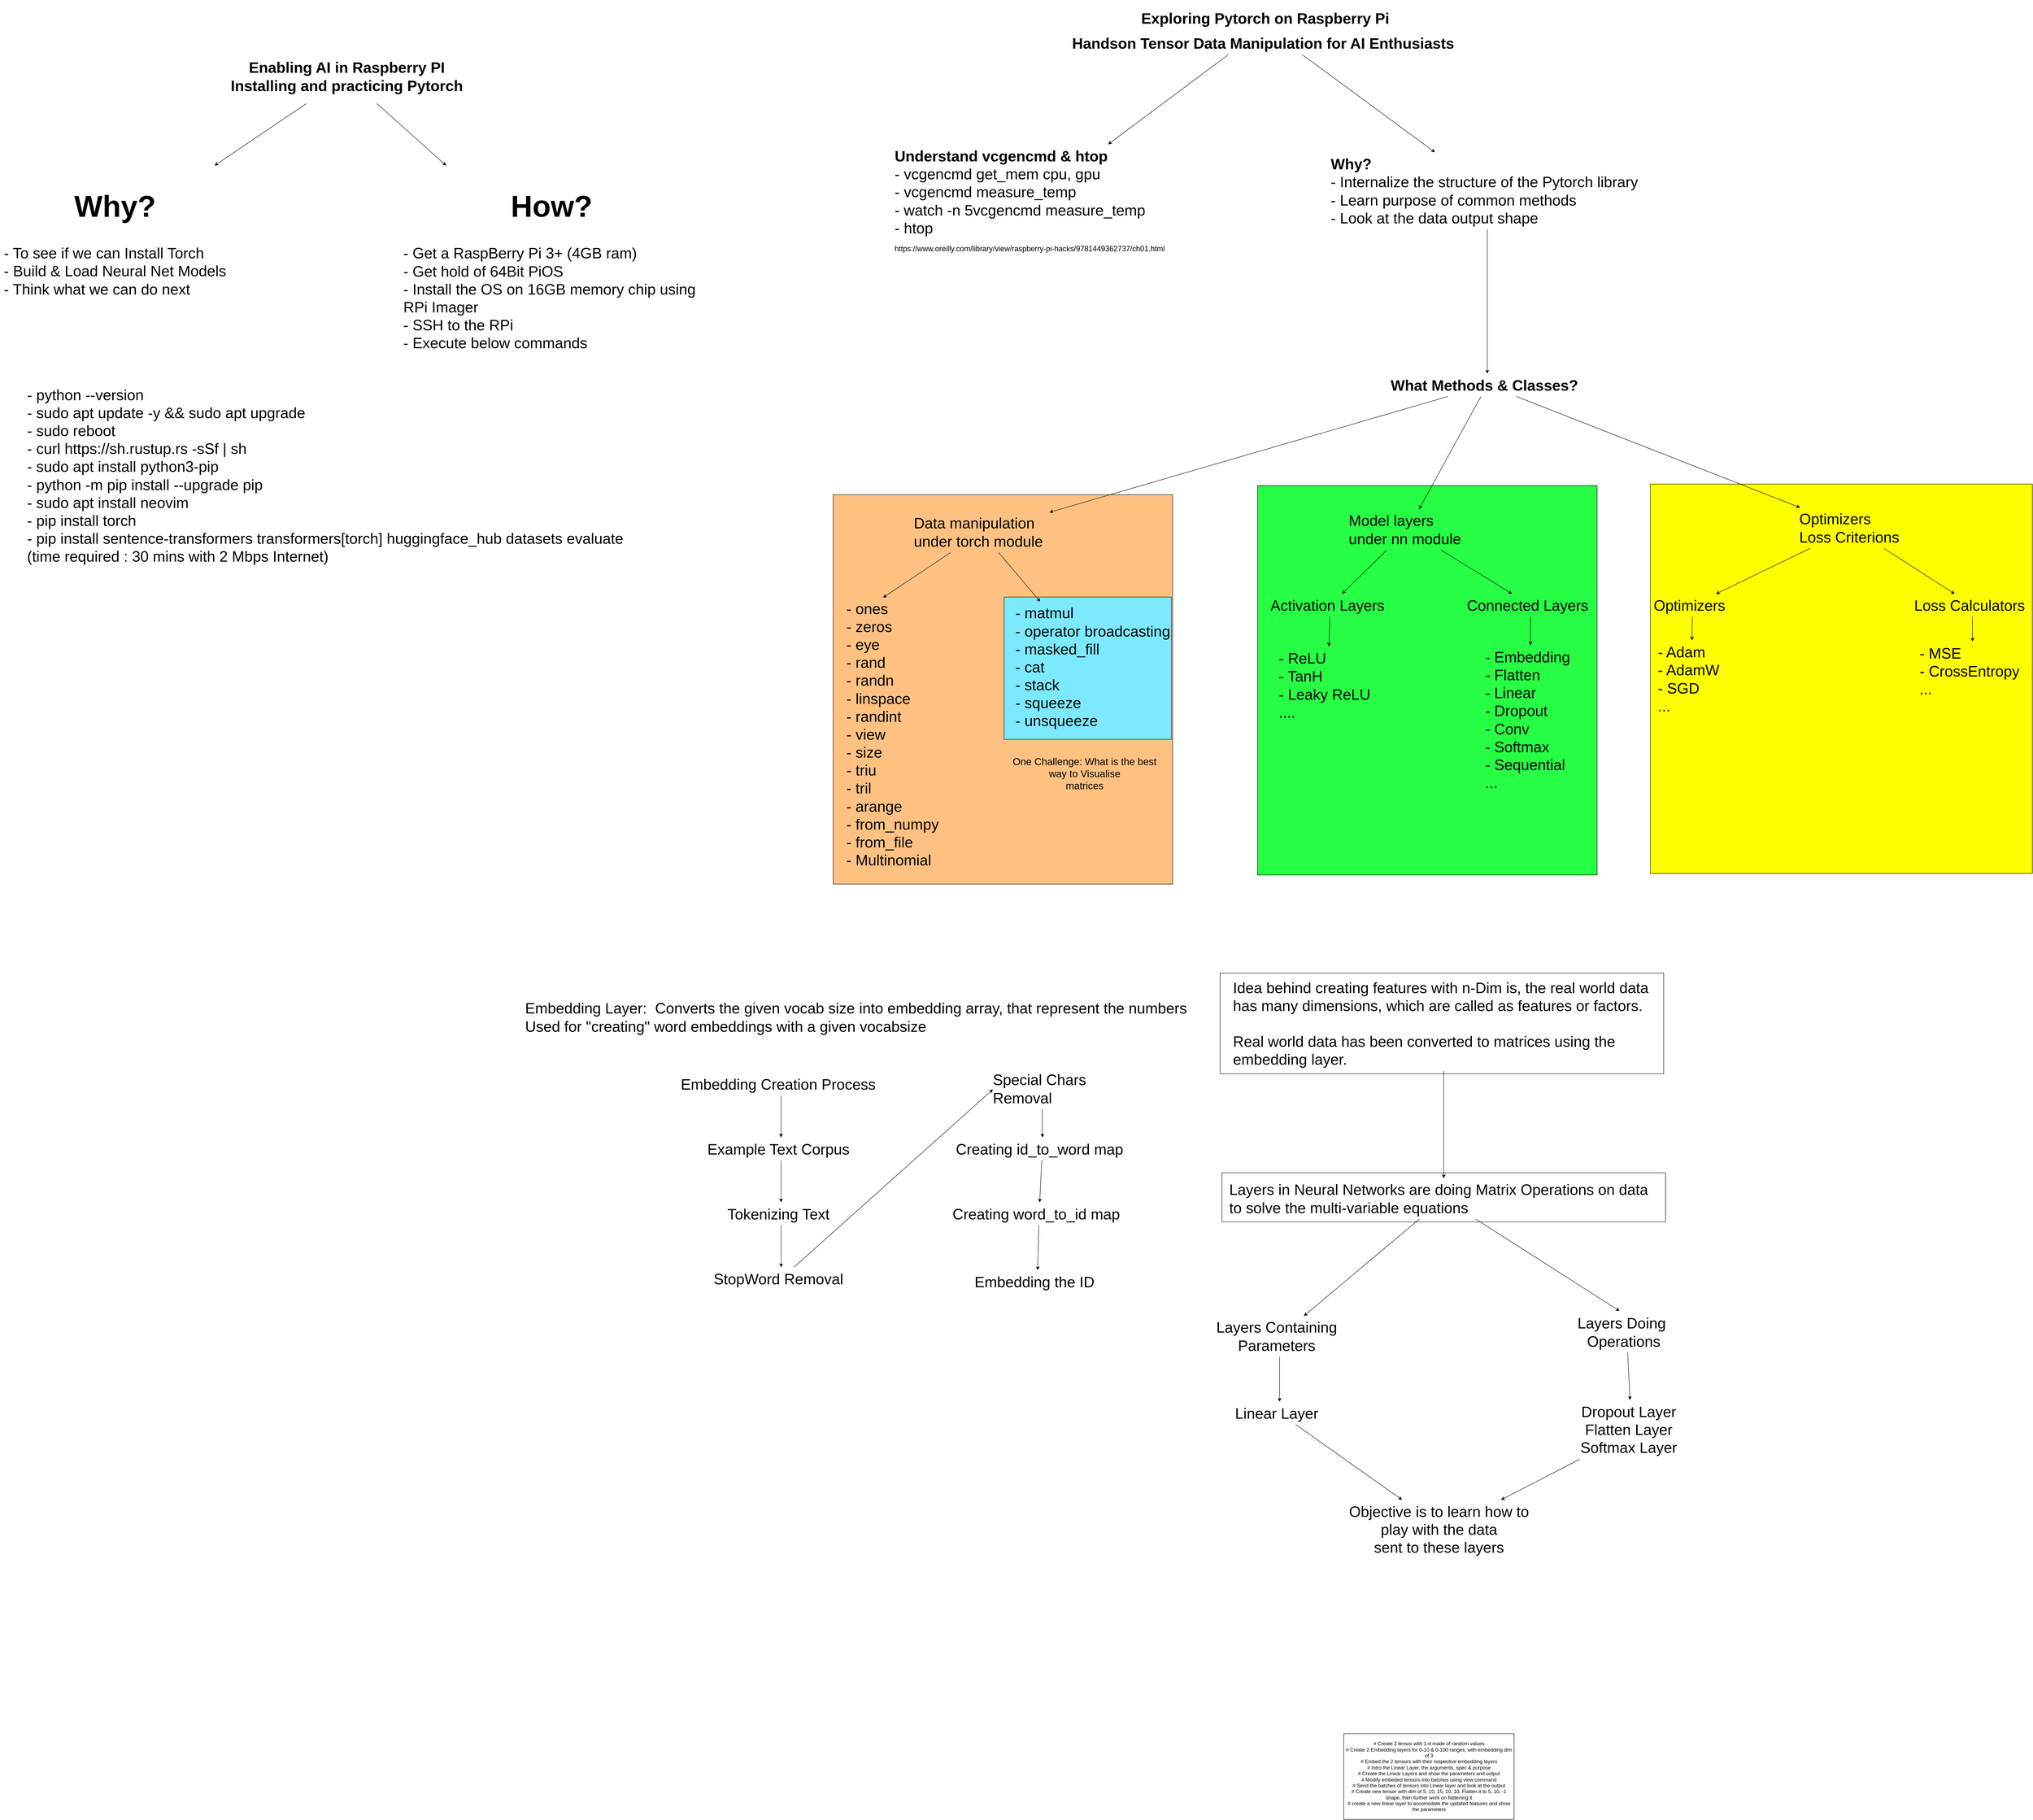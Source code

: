 <mxfile>
    <diagram id="uhR_YKpUravV75lcOqos" name="Page-1">
        <mxGraphModel dx="2692" dy="1313" grid="0" gridSize="10" guides="1" tooltips="1" connect="1" arrows="1" fold="1" page="0" pageScale="1" pageWidth="827" pageHeight="1169" math="0" shadow="0">
            <root>
                <mxCell id="0"/>
                <mxCell id="1" parent="0"/>
                <mxCell id="77" value="" style="whiteSpace=wrap;html=1;" parent="1" vertex="1">
                    <mxGeometry x="2394.5" y="2806" width="1066" height="118" as="geometry"/>
                </mxCell>
                <mxCell id="76" value="" style="whiteSpace=wrap;html=1;" parent="1" vertex="1">
                    <mxGeometry x="2390" y="2326" width="1066" height="242" as="geometry"/>
                </mxCell>
                <mxCell id="49" value="" style="whiteSpace=wrap;html=1;fontSize=18;fillColor=#FFC182;" parent="1" vertex="1">
                    <mxGeometry x="1460" y="1176" width="816" height="936" as="geometry"/>
                </mxCell>
                <mxCell id="52" value="" style="whiteSpace=wrap;html=1;fillColor=#7DE9FF;" parent="1" vertex="1">
                    <mxGeometry x="1871" y="1422" width="402" height="342" as="geometry"/>
                </mxCell>
                <mxCell id="30" value="- matmul&lt;br&gt;- operator broadcasting&lt;br&gt;- masked_fill&lt;br&gt;- cat&lt;br&gt;- stack&lt;br&gt;- squeeze&lt;br&gt;- unsqueeze" style="text;html=1;align=left;verticalAlign=middle;resizable=0;points=[];autosize=1;strokeColor=none;fillColor=none;fontSize=36;" parent="1" vertex="1">
                    <mxGeometry x="1896" y="1433" width="390" height="314" as="geometry"/>
                </mxCell>
                <mxCell id="51" value="" style="whiteSpace=wrap;html=1;fontSize=18;fillColor=#FFFF00;" parent="1" vertex="1">
                    <mxGeometry x="3424" y="1150.5" width="918" height="936" as="geometry"/>
                </mxCell>
                <mxCell id="50" value="" style="whiteSpace=wrap;html=1;fontSize=18;fillColor=#26FF43;" parent="1" vertex="1">
                    <mxGeometry x="2480" y="1154" width="816" height="936" as="geometry"/>
                </mxCell>
                <mxCell id="4" value="" style="edgeStyle=none;html=1;fontSize=36;" parent="1" source="2" target="3" edge="1">
                    <mxGeometry relative="1" as="geometry"/>
                </mxCell>
                <mxCell id="6" style="edgeStyle=none;html=1;fontSize=36;" parent="1" source="2" target="5" edge="1">
                    <mxGeometry relative="1" as="geometry"/>
                </mxCell>
                <mxCell id="2" value="&lt;h1&gt;&lt;font style=&quot;font-size: 36px;&quot;&gt;Enabling AI in Raspberry PI&lt;br&gt;&lt;/font&gt;&lt;font style=&quot;font-size: 36px;&quot;&gt;Installing and practicing Pytorch&lt;/font&gt;&lt;/h1&gt;" style="text;html=1;align=center;verticalAlign=middle;resizable=0;points=[];autosize=1;strokeColor=none;fillColor=none;" parent="1" vertex="1">
                    <mxGeometry x="3" y="105" width="576" height="131" as="geometry"/>
                </mxCell>
                <mxCell id="3" value="&lt;h1&gt;Why?&lt;/h1&gt;&lt;div style=&quot;text-align: left;&quot;&gt;&lt;span style=&quot;background-color: initial;&quot;&gt;- To see if we can Install Torch&lt;/span&gt;&lt;/div&gt;&lt;div style=&quot;text-align: left;&quot;&gt;&lt;span style=&quot;background-color: initial;&quot;&gt;- Build &amp;amp; Load Neural Net Models&lt;/span&gt;&lt;/div&gt;&lt;div style=&quot;text-align: left;&quot;&gt;&lt;span style=&quot;background-color: initial;&quot;&gt;- Think what we can do next&lt;/span&gt;&lt;/div&gt;" style="text;html=1;align=center;verticalAlign=middle;resizable=0;points=[];autosize=1;strokeColor=none;fillColor=none;fontSize=36;" parent="1" vertex="1">
                    <mxGeometry x="-542" y="385" width="552" height="324" as="geometry"/>
                </mxCell>
                <mxCell id="5" value="&lt;h1&gt;How?&lt;/h1&gt;&lt;div style=&quot;text-align: left;&quot;&gt;&lt;span style=&quot;background-color: initial;&quot;&gt;- Get a RaspBerry Pi 3+ (4GB ram)&lt;/span&gt;&lt;/div&gt;&lt;div style=&quot;text-align: left;&quot;&gt;&lt;span style=&quot;background-color: initial;&quot;&gt;- Get hold of 64Bit PiOS&lt;/span&gt;&lt;/div&gt;&lt;div style=&quot;text-align: left;&quot;&gt;&lt;span style=&quot;background-color: initial;&quot;&gt;- Install the OS on 16GB memory chip using&amp;nbsp;&lt;/span&gt;&lt;/div&gt;&lt;div style=&quot;text-align: left;&quot;&gt;&lt;span style=&quot;background-color: initial;&quot;&gt;RPi Imager&lt;/span&gt;&lt;/div&gt;&lt;div style=&quot;text-align: left;&quot;&gt;&lt;span style=&quot;background-color: initial;&quot;&gt;- SSH to the RPi&lt;/span&gt;&lt;/div&gt;&lt;div style=&quot;text-align: left;&quot;&gt;&lt;span style=&quot;background-color: initial;&quot;&gt;- Execute below commands&amp;nbsp;&lt;/span&gt;&lt;/div&gt;" style="text;html=1;align=center;verticalAlign=middle;resizable=0;points=[];autosize=1;strokeColor=none;fillColor=none;fontSize=36;" parent="1" vertex="1">
                    <mxGeometry x="418" y="385" width="730" height="454" as="geometry"/>
                </mxCell>
                <mxCell id="7" value="&lt;div style=&quot;text-align: left;&quot;&gt;-&amp;nbsp;&lt;span style=&quot;background-color: initial;&quot;&gt;python --version&lt;/span&gt;&lt;/div&gt;&lt;div style=&quot;text-align: left;&quot;&gt;- sudo apt update -y &amp;amp;&amp;amp; sudo apt upgrade&lt;/div&gt;&lt;div style=&quot;text-align: left;&quot;&gt;&lt;span style=&quot;background-color: initial;&quot;&gt;- sudo reboot&lt;/span&gt;&lt;br&gt;&lt;/div&gt;&lt;div style=&quot;text-align: left;&quot;&gt;&lt;span style=&quot;background-color: initial;&quot;&gt;- curl https://sh.rustup.rs -sSf | sh&lt;/span&gt;&lt;/div&gt;&lt;div style=&quot;text-align: left;&quot;&gt;&lt;span style=&quot;background-color: initial;&quot;&gt;- sudo apt install python3-pip&lt;/span&gt;&lt;br&gt;&lt;/div&gt;&lt;div style=&quot;text-align: left;&quot;&gt;&lt;span style=&quot;background-color: initial;&quot;&gt;- python -m pip install --upgrade pip&lt;/span&gt;&lt;br&gt;&lt;/div&gt;&lt;div style=&quot;text-align: left;&quot;&gt;&lt;span style=&quot;background-color: initial;&quot;&gt;- sudo apt install neovim&lt;/span&gt;&lt;br&gt;&lt;/div&gt;&lt;div style=&quot;text-align: left;&quot;&gt;&lt;span style=&quot;background-color: initial;&quot;&gt;- pip install torch&lt;/span&gt;&lt;br&gt;&lt;/div&gt;&lt;div style=&quot;text-align: left;&quot;&gt;&lt;span style=&quot;background-color: initial;&quot;&gt;- pip install sentence-transformers transformers[torch] huggingface_hub datasets evaluate&lt;/span&gt;&lt;br&gt;&lt;/div&gt;&lt;div style=&quot;text-align: left;&quot;&gt;&lt;span style=&quot;background-color: initial;&quot;&gt;(time required : 30 mins with 2 Mbps Internet)&lt;/span&gt;&lt;/div&gt;" style="text;html=1;align=center;verticalAlign=middle;resizable=0;points=[];autosize=1;strokeColor=none;fillColor=none;fontSize=36;" parent="1" vertex="1">
                    <mxGeometry x="-487" y="908" width="1451" height="444" as="geometry"/>
                </mxCell>
                <mxCell id="10" value="" style="edgeStyle=none;html=1;fontSize=36;" parent="1" source="8" target="11" edge="1">
                    <mxGeometry relative="1" as="geometry">
                        <mxPoint x="2148.058" y="291" as="targetPoint"/>
                    </mxGeometry>
                </mxCell>
                <mxCell id="16" style="edgeStyle=none;html=1;fontSize=36;" parent="1" source="8" target="14" edge="1">
                    <mxGeometry relative="1" as="geometry"/>
                </mxCell>
                <mxCell id="8" value="&lt;h1&gt;&lt;span style=&quot;font-size: 36px;&quot;&gt;Exploring Pytorch on Raspberry Pi&lt;/span&gt;&lt;/h1&gt;&lt;div&gt;&lt;span style=&quot;font-size: 36px;&quot;&gt;&lt;b&gt;Handson Tensor Data Manipulation for AI Enthusiasts&amp;nbsp;&lt;/b&gt;&lt;/span&gt;&lt;/div&gt;" style="text;html=1;align=center;verticalAlign=middle;resizable=0;points=[];autosize=1;strokeColor=none;fillColor=none;" parent="1" vertex="1">
                    <mxGeometry x="2025" y="-13" width="946" height="131" as="geometry"/>
                </mxCell>
                <mxCell id="11" value="&lt;b&gt;Understand vcgencmd &amp;amp; htop&lt;br&gt;&lt;/b&gt;- vcgencmd get_mem cpu, gpu&lt;br&gt;- vcgencmd measure_temp&lt;br&gt;- watch -n 5vcgencmd measure_temp&lt;br&gt;- htop&lt;br&gt;&lt;font style=&quot;font-size: 18px;&quot;&gt;https://www.oreilly.com/library/view/raspberry-pi-hacks/9781449362737/ch01.html&lt;/font&gt;" style="text;html=1;align=left;verticalAlign=middle;resizable=0;points=[];autosize=1;strokeColor=none;fillColor=none;fontSize=36;" parent="1" vertex="1">
                    <mxGeometry x="1606" y="334" width="667" height="271" as="geometry"/>
                </mxCell>
                <mxCell id="18" value="" style="edgeStyle=none;html=1;fontSize=36;" parent="1" source="14" target="17" edge="1">
                    <mxGeometry relative="1" as="geometry"/>
                </mxCell>
                <mxCell id="14" value="&lt;b&gt;Why?&lt;/b&gt;&lt;br&gt;- Internalize the structure of the Pytorch library&lt;br&gt;- Learn purpose of common methods&amp;nbsp;&lt;br&gt;- Look at the data output shape&amp;nbsp;" style="text;html=1;align=left;verticalAlign=middle;resizable=0;points=[];autosize=1;strokeColor=none;fillColor=none;fontSize=36;" parent="1" vertex="1">
                    <mxGeometry x="2654" y="353" width="756" height="185" as="geometry"/>
                </mxCell>
                <mxCell id="24" style="edgeStyle=none;html=1;fontSize=18;" parent="1" source="17" target="21" edge="1">
                    <mxGeometry relative="1" as="geometry"/>
                </mxCell>
                <mxCell id="25" style="edgeStyle=none;html=1;fontSize=18;" parent="1" source="17" target="22" edge="1">
                    <mxGeometry relative="1" as="geometry"/>
                </mxCell>
                <mxCell id="26" style="edgeStyle=none;html=1;fontSize=18;" parent="1" source="17" target="23" edge="1">
                    <mxGeometry relative="1" as="geometry"/>
                </mxCell>
                <mxCell id="17" value="&lt;b&gt;What Methods &amp;amp; Classes?&lt;/b&gt;" style="text;html=1;align=left;verticalAlign=middle;resizable=0;points=[];autosize=1;strokeColor=none;fillColor=none;fontSize=36;" parent="1" vertex="1">
                    <mxGeometry x="2798" y="885" width="468" height="55" as="geometry"/>
                </mxCell>
                <mxCell id="41" style="edgeStyle=none;html=1;entryX=0.375;entryY=0.002;entryDx=0;entryDy=0;entryPerimeter=0;fontSize=18;" parent="1" source="21" target="29" edge="1">
                    <mxGeometry relative="1" as="geometry"/>
                </mxCell>
                <mxCell id="42" style="edgeStyle=none;html=1;fontSize=18;" parent="1" source="21" target="30" edge="1">
                    <mxGeometry relative="1" as="geometry"/>
                </mxCell>
                <mxCell id="21" value="Data manipulation&lt;br&gt;under torch module" style="text;html=1;align=left;verticalAlign=middle;resizable=0;points=[];autosize=1;strokeColor=none;fillColor=none;fontSize=36;" parent="1" vertex="1">
                    <mxGeometry x="1652" y="1217" width="328" height="98" as="geometry"/>
                </mxCell>
                <mxCell id="43" style="edgeStyle=none;html=1;fontSize=18;" parent="1" source="22" target="39" edge="1">
                    <mxGeometry relative="1" as="geometry"/>
                </mxCell>
                <mxCell id="44" style="edgeStyle=none;html=1;fontSize=18;" parent="1" source="22" target="40" edge="1">
                    <mxGeometry relative="1" as="geometry"/>
                </mxCell>
                <mxCell id="22" value="Optimizers&lt;br&gt;Loss Criterions" style="text;html=1;align=left;verticalAlign=middle;resizable=0;points=[];autosize=1;strokeColor=none;fillColor=none;fontSize=36;" parent="1" vertex="1">
                    <mxGeometry x="3780" y="1207" width="258" height="98" as="geometry"/>
                </mxCell>
                <mxCell id="34" style="edgeStyle=none;html=1;fontSize=18;" parent="1" source="23" target="32" edge="1">
                    <mxGeometry relative="1" as="geometry"/>
                </mxCell>
                <mxCell id="35" style="edgeStyle=none;html=1;fontSize=18;" parent="1" source="23" target="33" edge="1">
                    <mxGeometry relative="1" as="geometry"/>
                </mxCell>
                <mxCell id="23" value="Model layers&lt;br&gt;under nn module" style="text;html=1;align=left;verticalAlign=middle;resizable=0;points=[];autosize=1;strokeColor=none;fillColor=none;fontSize=36;" parent="1" vertex="1">
                    <mxGeometry x="2697" y="1211" width="288" height="98" as="geometry"/>
                </mxCell>
                <mxCell id="29" value="- ones&lt;br&gt;- zeros&lt;br&gt;- eye&lt;br&gt;- rand&lt;br&gt;- randn&lt;br&gt;- linspace&lt;br&gt;- randint&lt;br&gt;- view&lt;br&gt;- size&lt;br&gt;- triu&lt;br&gt;- tril&lt;br&gt;- arange&lt;br&gt;- from_numpy&lt;br&gt;- from_file&lt;br&gt;- Multinomial" style="text;html=1;align=left;verticalAlign=middle;resizable=0;points=[];autosize=1;strokeColor=none;fillColor=none;fontSize=36;" parent="1" vertex="1">
                    <mxGeometry x="1490" y="1422" width="240" height="660" as="geometry"/>
                </mxCell>
                <mxCell id="31" value="- ReLU&lt;br&gt;- TanH&lt;br&gt;- Leaky ReLU&lt;br&gt;...." style="text;html=1;align=left;verticalAlign=middle;resizable=0;points=[];autosize=1;strokeColor=none;fillColor=none;fontSize=36;" parent="1" vertex="1">
                    <mxGeometry x="2529" y="1541" width="238" height="185" as="geometry"/>
                </mxCell>
                <mxCell id="37" style="edgeStyle=none;html=1;fontSize=18;" parent="1" source="32" target="31" edge="1">
                    <mxGeometry relative="1" as="geometry"/>
                </mxCell>
                <mxCell id="32" value="Activation Layers" style="text;html=1;align=left;verticalAlign=middle;resizable=0;points=[];autosize=1;strokeColor=none;fillColor=none;fontSize=36;" parent="1" vertex="1">
                    <mxGeometry x="2509" y="1414" width="292" height="55" as="geometry"/>
                </mxCell>
                <mxCell id="38" style="edgeStyle=none;html=1;fontSize=18;" parent="1" source="33" target="36" edge="1">
                    <mxGeometry relative="1" as="geometry"/>
                </mxCell>
                <mxCell id="33" value="Connected Layers" style="text;html=1;align=left;verticalAlign=middle;resizable=0;points=[];autosize=1;strokeColor=none;fillColor=none;fontSize=36;" parent="1" vertex="1">
                    <mxGeometry x="2981" y="1414" width="310" height="55" as="geometry"/>
                </mxCell>
                <mxCell id="36" value="- Embedding&lt;br&gt;- Flatten&lt;br&gt;- Linear&lt;br&gt;- Dropout&lt;br&gt;- Conv&lt;br&gt;- Softmax&lt;br&gt;- Sequential&lt;br&gt;..." style="text;html=1;align=left;verticalAlign=middle;resizable=0;points=[];autosize=1;strokeColor=none;fillColor=none;fontSize=36;" parent="1" vertex="1">
                    <mxGeometry x="3025" y="1538" width="222" height="358" as="geometry"/>
                </mxCell>
                <mxCell id="46" style="edgeStyle=none;html=1;fontSize=18;" parent="1" source="39" target="45" edge="1">
                    <mxGeometry relative="1" as="geometry"/>
                </mxCell>
                <mxCell id="39" value="Optimizers" style="text;html=1;align=left;verticalAlign=middle;resizable=0;points=[];autosize=1;strokeColor=none;fillColor=none;fontSize=36;" parent="1" vertex="1">
                    <mxGeometry x="3430" y="1414.5" width="190" height="55" as="geometry"/>
                </mxCell>
                <mxCell id="48" style="edgeStyle=none;html=1;fontSize=18;" parent="1" source="40" target="47" edge="1">
                    <mxGeometry relative="1" as="geometry"/>
                </mxCell>
                <mxCell id="40" value="Loss Calculators" style="text;html=1;align=left;verticalAlign=middle;resizable=0;points=[];autosize=1;strokeColor=none;fillColor=none;fontSize=36;" parent="1" vertex="1">
                    <mxGeometry x="4056" y="1414.5" width="284" height="55" as="geometry"/>
                </mxCell>
                <mxCell id="45" value="- Adam&lt;br&gt;- AdamW&lt;br&gt;- SGD&lt;br&gt;..." style="text;html=1;align=left;verticalAlign=middle;resizable=0;points=[];autosize=1;strokeColor=none;fillColor=none;fontSize=36;" parent="1" vertex="1">
                    <mxGeometry x="3440" y="1526" width="166" height="185" as="geometry"/>
                </mxCell>
                <mxCell id="47" value="- MSE&lt;br&gt;- CrossEntropy&lt;br&gt;..." style="text;html=1;align=left;verticalAlign=middle;resizable=0;points=[];autosize=1;strokeColor=none;fillColor=none;fontSize=36;" parent="1" vertex="1">
                    <mxGeometry x="4069" y="1529" width="258" height="142" as="geometry"/>
                </mxCell>
                <mxCell id="53" value="&lt;font style=&quot;font-size: 24px;&quot;&gt;One Challenge: What is the best &lt;br&gt;way to Visualise&lt;br&gt;matrices&lt;br&gt;&lt;/font&gt;" style="text;html=1;align=center;verticalAlign=middle;resizable=0;points=[];autosize=1;strokeColor=none;fillColor=none;" parent="1" vertex="1">
                    <mxGeometry x="1882" y="1798" width="364" height="98" as="geometry"/>
                </mxCell>
                <mxCell id="54" value="&lt;font style=&quot;font-size: 36px;&quot;&gt;Embedding Layer:&amp;nbsp;&amp;nbsp;Converts the given vocab size into embedding array, that represent the numbers&lt;br&gt;Used for &quot;creating&quot; word embeddings with a given vocabsize&lt;/font&gt;" style="text;html=1;align=left;verticalAlign=middle;resizable=0;points=[];autosize=1;strokeColor=none;fillColor=none;" parent="1" vertex="1">
                    <mxGeometry x="718" y="2383" width="1608" height="98" as="geometry"/>
                </mxCell>
                <mxCell id="67" style="edgeStyle=none;html=1;" parent="1" source="55" target="56" edge="1">
                    <mxGeometry relative="1" as="geometry"/>
                </mxCell>
                <mxCell id="55" value="&lt;span style=&quot;font-size: 36px;&quot;&gt;Embedding Creation Process&lt;/span&gt;" style="text;html=1;align=left;verticalAlign=middle;resizable=0;points=[];autosize=1;strokeColor=none;fillColor=none;" parent="1" vertex="1">
                    <mxGeometry x="1092" y="2565" width="486" height="55" as="geometry"/>
                </mxCell>
                <mxCell id="68" style="edgeStyle=none;html=1;" parent="1" source="56" target="57" edge="1">
                    <mxGeometry relative="1" as="geometry"/>
                </mxCell>
                <mxCell id="56" value="&lt;span style=&quot;font-size: 36px;&quot;&gt;Example Text Corpus&lt;/span&gt;" style="text;html=1;align=left;verticalAlign=middle;resizable=0;points=[];autosize=1;strokeColor=none;fillColor=none;" parent="1" vertex="1">
                    <mxGeometry x="1155.5" y="2721" width="359" height="55" as="geometry"/>
                </mxCell>
                <mxCell id="70" style="edgeStyle=none;html=1;" parent="1" source="57" target="58" edge="1">
                    <mxGeometry relative="1" as="geometry"/>
                </mxCell>
                <mxCell id="57" value="&lt;span style=&quot;font-size: 36px;&quot;&gt;Tokenizing Text&lt;/span&gt;" style="text;html=1;align=left;verticalAlign=middle;resizable=0;points=[];autosize=1;strokeColor=none;fillColor=none;" parent="1" vertex="1">
                    <mxGeometry x="1203.5" y="2877" width="263" height="55" as="geometry"/>
                </mxCell>
                <mxCell id="66" style="edgeStyle=none;html=1;entryX=0.009;entryY=0.515;entryDx=0;entryDy=0;entryPerimeter=0;" parent="1" source="58" target="59" edge="1">
                    <mxGeometry relative="1" as="geometry"/>
                </mxCell>
                <mxCell id="58" value="&lt;span style=&quot;font-size: 36px;&quot;&gt;StopWord Removal&lt;/span&gt;" style="text;html=1;align=left;verticalAlign=middle;resizable=0;points=[];autosize=1;strokeColor=none;fillColor=none;" parent="1" vertex="1">
                    <mxGeometry x="1170.5" y="3033" width="329" height="55" as="geometry"/>
                </mxCell>
                <mxCell id="62" style="edgeStyle=none;html=1;" parent="1" source="59" target="61" edge="1">
                    <mxGeometry relative="1" as="geometry"/>
                </mxCell>
                <mxCell id="59" value="&lt;span style=&quot;font-size: 36px;&quot;&gt;Special Chars &lt;br&gt;Removal&lt;/span&gt;" style="text;html=1;align=left;verticalAlign=middle;resizable=0;points=[];autosize=1;strokeColor=none;fillColor=none;" parent="1" vertex="1">
                    <mxGeometry x="1842" y="2555" width="242" height="98" as="geometry"/>
                </mxCell>
                <mxCell id="65" style="edgeStyle=none;html=1;" parent="1" source="60" target="64" edge="1">
                    <mxGeometry relative="1" as="geometry"/>
                </mxCell>
                <mxCell id="60" value="&lt;span style=&quot;font-size: 36px;&quot;&gt;Creating word_to_id map&lt;/span&gt;" style="text;html=1;align=left;verticalAlign=middle;resizable=0;points=[];autosize=1;strokeColor=none;fillColor=none;" parent="1" vertex="1">
                    <mxGeometry x="1745" y="2877" width="420" height="55" as="geometry"/>
                </mxCell>
                <mxCell id="63" style="edgeStyle=none;html=1;" parent="1" source="61" target="60" edge="1">
                    <mxGeometry relative="1" as="geometry"/>
                </mxCell>
                <mxCell id="61" value="&lt;span style=&quot;font-size: 36px;&quot;&gt;Creating id_to_word map&lt;/span&gt;" style="text;html=1;align=left;verticalAlign=middle;resizable=0;points=[];autosize=1;strokeColor=none;fillColor=none;" parent="1" vertex="1">
                    <mxGeometry x="1753" y="2721" width="420" height="55" as="geometry"/>
                </mxCell>
                <mxCell id="64" value="&lt;span style=&quot;font-size: 36px;&quot;&gt;Embedding the ID&lt;/span&gt;" style="text;html=1;align=left;verticalAlign=middle;resizable=0;points=[];autosize=1;strokeColor=none;fillColor=none;" parent="1" vertex="1">
                    <mxGeometry x="1798" y="3040" width="306" height="55" as="geometry"/>
                </mxCell>
                <mxCell id="75" style="edgeStyle=none;html=1;" parent="1" source="71" target="73" edge="1">
                    <mxGeometry relative="1" as="geometry"/>
                </mxCell>
                <mxCell id="79" style="edgeStyle=none;html=1;entryX=0.429;entryY=-0.02;entryDx=0;entryDy=0;entryPerimeter=0;" parent="1" source="71" target="78" edge="1">
                    <mxGeometry relative="1" as="geometry"/>
                </mxCell>
                <mxCell id="71" value="&lt;span style=&quot;font-size: 36px;&quot;&gt;Layers in Neural Networks are doing Matrix Operations on data&amp;nbsp;&lt;br&gt;to solve the multi-variable equations&lt;br&gt;&lt;/span&gt;" style="text;html=1;align=left;verticalAlign=middle;resizable=0;points=[];autosize=1;strokeColor=none;fillColor=none;" parent="1" vertex="1">
                    <mxGeometry x="2410" y="2819" width="1035" height="98" as="geometry"/>
                </mxCell>
                <mxCell id="74" style="edgeStyle=none;html=1;" parent="1" source="72" target="71" edge="1">
                    <mxGeometry relative="1" as="geometry"/>
                </mxCell>
                <mxCell id="72" value="&lt;span style=&quot;font-size: 36px;&quot;&gt;Idea behind creating features with n-Dim&amp;nbsp;is, the real world data &lt;br&gt;has many dimensions, which are called as features or factors.&lt;br&gt;&lt;br&gt;&lt;/span&gt;&lt;span style=&quot;font-size: 36px;&quot;&gt;Real world data has been converted to matrices using the&lt;/span&gt;&lt;br style=&quot;border-color: var(--border-color); font-size: 36px;&quot;&gt;&lt;span style=&quot;font-size: 36px;&quot;&gt;embedding layer.&lt;/span&gt;&lt;span style=&quot;font-size: 36px;&quot;&gt;&lt;br&gt;&lt;/span&gt;" style="text;html=1;align=left;verticalAlign=middle;resizable=0;points=[];autosize=1;strokeColor=none;fillColor=none;" parent="1" vertex="1">
                    <mxGeometry x="2419" y="2333" width="1017" height="228" as="geometry"/>
                </mxCell>
                <mxCell id="82" value="" style="edgeStyle=none;html=1;" parent="1" source="73" target="81" edge="1">
                    <mxGeometry relative="1" as="geometry"/>
                </mxCell>
                <mxCell id="73" value="&lt;div style=&quot;text-align: center;&quot;&gt;&lt;span style=&quot;font-size: 36px; background-color: initial;&quot;&gt;Layers Containing&lt;/span&gt;&lt;/div&gt;&lt;span style=&quot;font-size: 36px;&quot;&gt;&lt;div style=&quot;text-align: center;&quot;&gt;&lt;span style=&quot;background-color: initial;&quot;&gt;Parameters&lt;/span&gt;&lt;/div&gt;&lt;/span&gt;" style="text;html=1;align=left;verticalAlign=middle;resizable=0;points=[];autosize=1;strokeColor=none;fillColor=none;" parent="1" vertex="1">
                    <mxGeometry x="2379" y="3150" width="308" height="98" as="geometry"/>
                </mxCell>
                <mxCell id="84" style="edgeStyle=none;html=1;" parent="1" source="78" target="83" edge="1">
                    <mxGeometry relative="1" as="geometry"/>
                </mxCell>
                <mxCell id="78" value="&lt;div style=&quot;text-align: center;&quot;&gt;&lt;span style=&quot;font-size: 36px;&quot;&gt;Layers Doing&amp;nbsp;&lt;/span&gt;&lt;/div&gt;&lt;div style=&quot;text-align: center;&quot;&gt;&lt;span style=&quot;font-size: 36px;&quot;&gt;Operations&lt;/span&gt;&lt;/div&gt;" style="text;html=1;align=left;verticalAlign=middle;resizable=0;points=[];autosize=1;strokeColor=none;fillColor=none;" parent="1" vertex="1">
                    <mxGeometry x="3247" y="3140" width="240" height="98" as="geometry"/>
                </mxCell>
                <mxCell id="80" value="&lt;div style=&quot;text-align: center;&quot;&gt;&lt;span style=&quot;font-size: 36px;&quot;&gt;Objective is to learn how to&amp;nbsp;&lt;/span&gt;&lt;/div&gt;&lt;div style=&quot;text-align: center;&quot;&gt;&lt;span style=&quot;font-size: 36px;&quot;&gt;play with the data&amp;nbsp;&lt;/span&gt;&lt;/div&gt;&lt;div style=&quot;text-align: center;&quot;&gt;&lt;span style=&quot;font-size: 36px;&quot;&gt;sent to these&amp;nbsp;&lt;/span&gt;&lt;span style=&quot;font-size: 36px; background-color: initial;&quot;&gt;layers&amp;nbsp;&lt;/span&gt;&lt;/div&gt;" style="text;html=1;align=left;verticalAlign=middle;resizable=0;points=[];autosize=1;strokeColor=none;fillColor=none;" parent="1" vertex="1">
                    <mxGeometry x="2697.5" y="3592" width="460" height="142" as="geometry"/>
                </mxCell>
                <mxCell id="86" style="edgeStyle=none;html=1;fontSize=48;" edge="1" parent="1" source="81" target="80">
                    <mxGeometry relative="1" as="geometry"/>
                </mxCell>
                <mxCell id="81" value="&lt;div style=&quot;text-align: center;&quot;&gt;&lt;span style=&quot;font-size: 36px;&quot;&gt;Linear Layer&lt;/span&gt;&lt;/div&gt;" style="text;html=1;align=left;verticalAlign=middle;resizable=0;points=[];autosize=1;strokeColor=none;fillColor=none;" parent="1" vertex="1">
                    <mxGeometry x="2424" y="3356" width="218" height="55" as="geometry"/>
                </mxCell>
                <mxCell id="87" style="edgeStyle=none;html=1;fontSize=48;" edge="1" parent="1" source="83" target="80">
                    <mxGeometry relative="1" as="geometry"/>
                </mxCell>
                <mxCell id="83" value="&lt;div style=&quot;text-align: center;&quot;&gt;&lt;span style=&quot;font-size: 36px;&quot;&gt;Dropout Layer&lt;/span&gt;&lt;/div&gt;&lt;div style=&quot;text-align: center;&quot;&gt;&lt;span style=&quot;font-size: 36px;&quot;&gt;Flatten Layer&lt;/span&gt;&lt;/div&gt;&lt;div style=&quot;text-align: center;&quot;&gt;&lt;span style=&quot;font-size: 36px;&quot;&gt;Softmax Layer&lt;/span&gt;&lt;/div&gt;&lt;div style=&quot;text-align: center;&quot;&gt;&lt;br&gt;&lt;/div&gt;" style="text;html=1;align=left;verticalAlign=middle;resizable=0;points=[];autosize=1;strokeColor=none;fillColor=none;" parent="1" vertex="1">
                    <mxGeometry x="3254" y="3352" width="250" height="156" as="geometry"/>
                </mxCell>
                <mxCell id="85" value="&lt;div&gt;# Create 2 tensor with 1-d made of random values&lt;/div&gt;&lt;div&gt;# Create 2 Embedding layers for 0-10 &amp;amp; 0-100 ranges, with embedding dim of 3&lt;/div&gt;&lt;div&gt;# Embed the 2 tensors with their respective embedding layers&lt;/div&gt;&lt;div&gt;# Intro the Linear Layer, the arguments, spec &amp;amp; purpose&lt;/div&gt;&lt;div&gt;# Create the Linear Layers and show the parameters and output&lt;/div&gt;&lt;div&gt;# Modify embeded tensors into batches using view command&lt;/div&gt;&lt;div&gt;# Send the batches of tensors into Linear layer and look at the output&lt;/div&gt;&lt;div&gt;# Create new tensor with dim of 5, 10, 15, 10, 10. Flatten it to 5, 10, -1 shape, then further work on flattening it&lt;/div&gt;&lt;div&gt;# create a new linear layer to accomodate the updated features and show the parameters&lt;/div&gt;" style="whiteSpace=wrap;html=1;" parent="1" vertex="1">
                    <mxGeometry x="2687" y="4154" width="409.5" height="206" as="geometry"/>
                </mxCell>
            </root>
        </mxGraphModel>
    </diagram>
</mxfile>